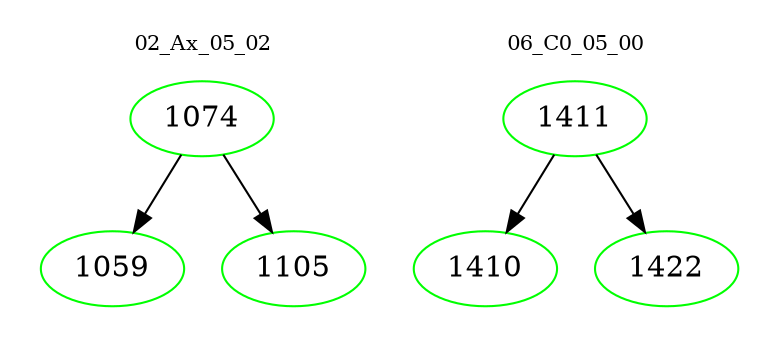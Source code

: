 digraph{
subgraph cluster_0 {
color = white
label = "02_Ax_05_02";
fontsize=10;
T0_1074 [label="1074", color="green"]
T0_1074 -> T0_1059 [color="black"]
T0_1059 [label="1059", color="green"]
T0_1074 -> T0_1105 [color="black"]
T0_1105 [label="1105", color="green"]
}
subgraph cluster_1 {
color = white
label = "06_C0_05_00";
fontsize=10;
T1_1411 [label="1411", color="green"]
T1_1411 -> T1_1410 [color="black"]
T1_1410 [label="1410", color="green"]
T1_1411 -> T1_1422 [color="black"]
T1_1422 [label="1422", color="green"]
}
}
